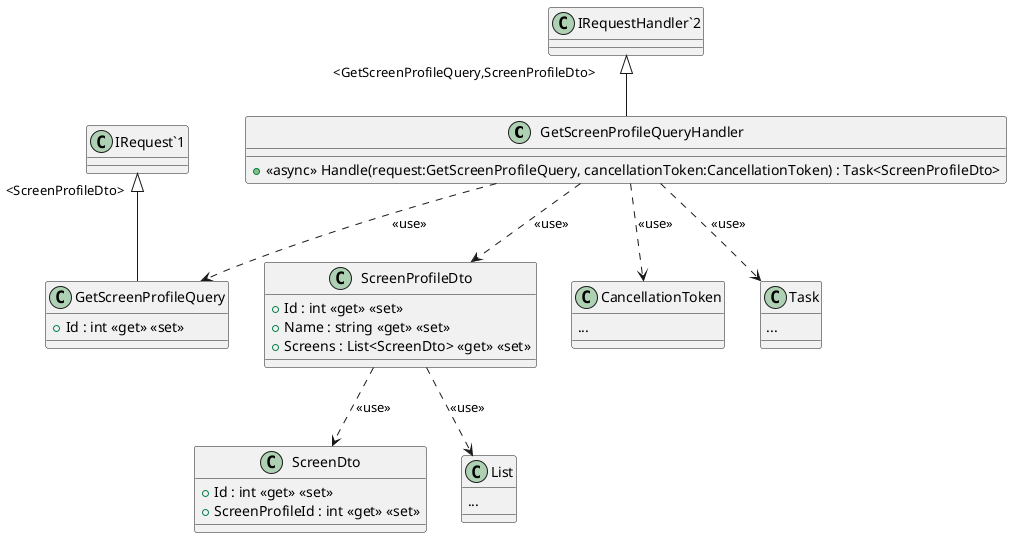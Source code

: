 @startuml
class GetScreenProfileQueryHandler {
    + <<async>> Handle(request:GetScreenProfileQuery, cancellationToken:CancellationToken) : Task<ScreenProfileDto>
}
"IRequestHandler`2" "<GetScreenProfileQuery,ScreenProfileDto>" <|-- GetScreenProfileQueryHandler
GetScreenProfileQueryHandler ..> GetScreenProfileQuery: <<use>>
class GetScreenProfileQuery {
    + Id : int <<get>> <<set>>
}
"IRequest`1" "<ScreenProfileDto>" <|-- GetScreenProfileQuery
GetScreenProfileQueryHandler ..> ScreenProfileDto: <<use>>
class ScreenProfileDto {
    + Id : int <<get>> <<set>>
    + Name : string <<get>> <<set>>
    + Screens : List<ScreenDto> <<get>> <<set>>
}
ScreenProfileDto ..> ScreenDto: <<use>>
class ScreenDto {
    + Id : int <<get>> <<set>>
    + ScreenProfileId : int <<get>> <<set>>
}
class List {
...
}
ScreenProfileDto ..> List: <<use>>
class CancellationToken {
...
}
GetScreenProfileQueryHandler ..> CancellationToken: <<use>>
class Task {
...
}
GetScreenProfileQueryHandler ..> Task: <<use>>
@enduml